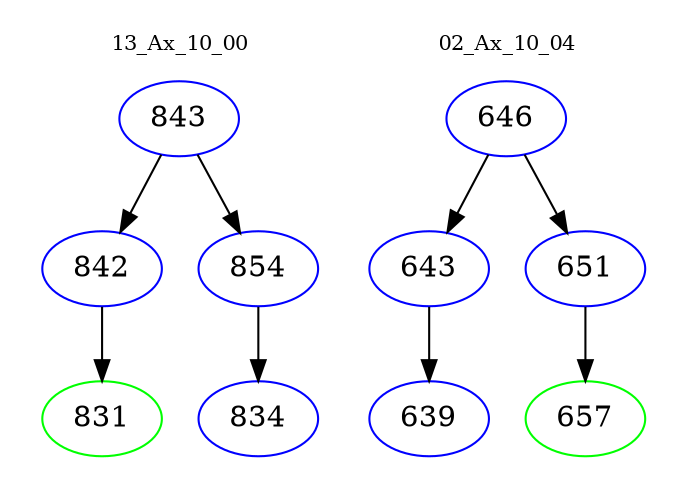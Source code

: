 digraph{
subgraph cluster_0 {
color = white
label = "13_Ax_10_00";
fontsize=10;
T0_843 [label="843", color="blue"]
T0_843 -> T0_842 [color="black"]
T0_842 [label="842", color="blue"]
T0_842 -> T0_831 [color="black"]
T0_831 [label="831", color="green"]
T0_843 -> T0_854 [color="black"]
T0_854 [label="854", color="blue"]
T0_854 -> T0_834 [color="black"]
T0_834 [label="834", color="blue"]
}
subgraph cluster_1 {
color = white
label = "02_Ax_10_04";
fontsize=10;
T1_646 [label="646", color="blue"]
T1_646 -> T1_643 [color="black"]
T1_643 [label="643", color="blue"]
T1_643 -> T1_639 [color="black"]
T1_639 [label="639", color="blue"]
T1_646 -> T1_651 [color="black"]
T1_651 [label="651", color="blue"]
T1_651 -> T1_657 [color="black"]
T1_657 [label="657", color="green"]
}
}
